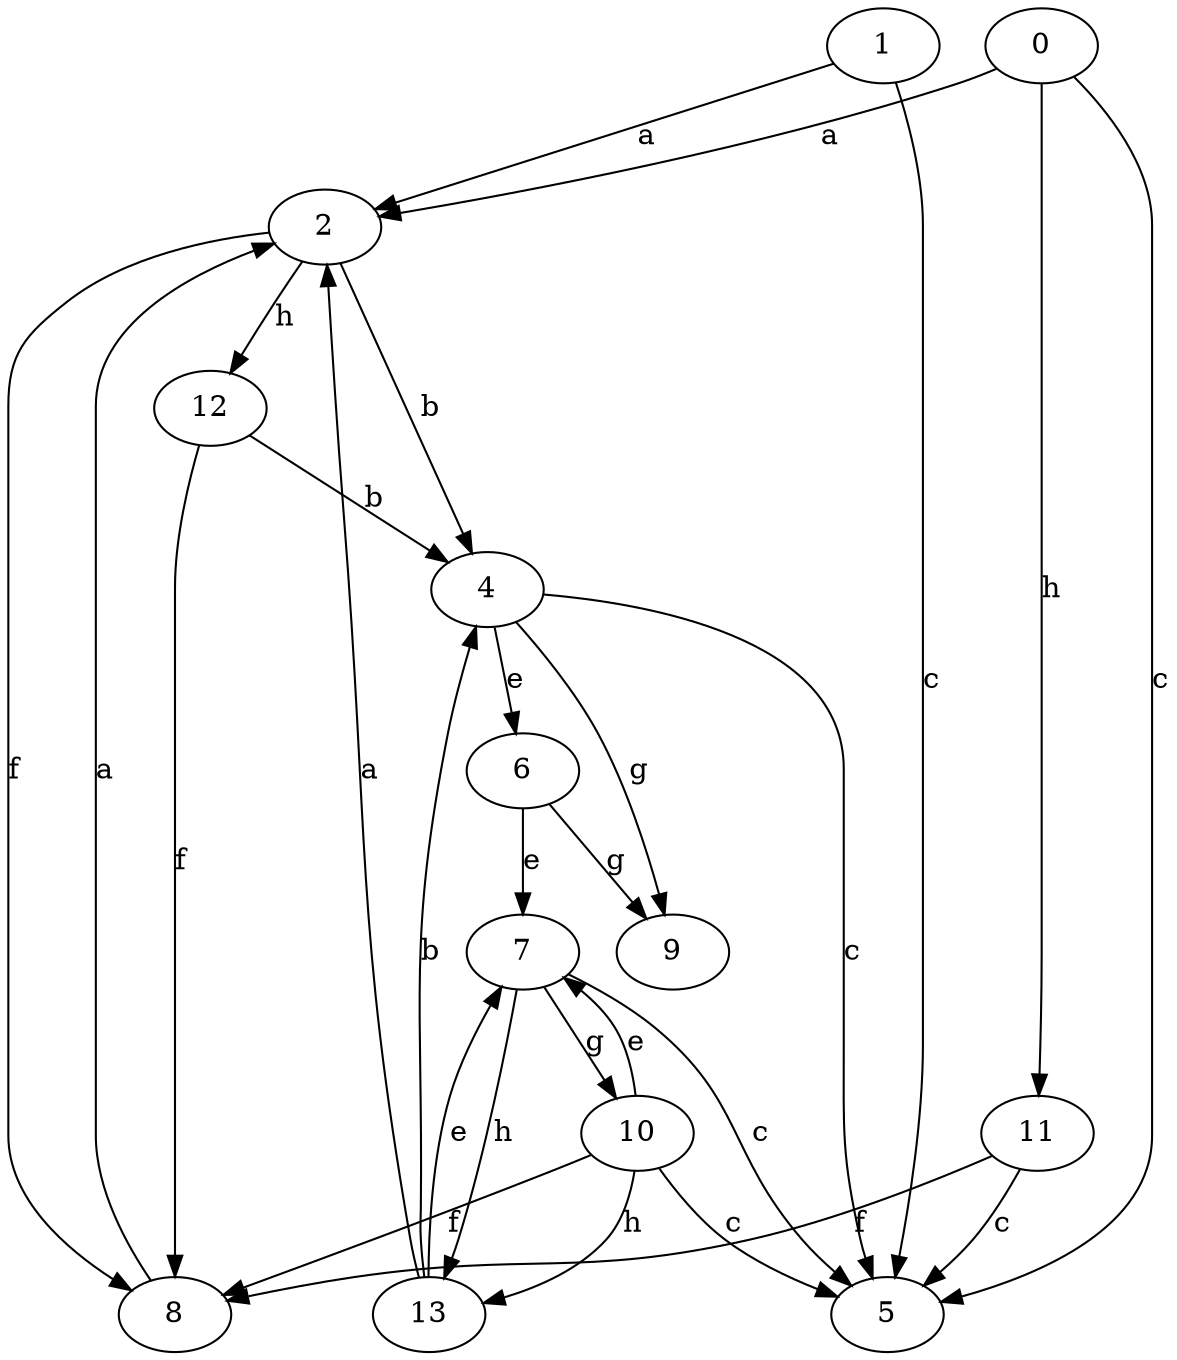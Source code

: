 strict digraph  {
2;
4;
5;
6;
7;
0;
1;
8;
9;
10;
11;
12;
13;
2 -> 4  [label=b];
2 -> 8  [label=f];
2 -> 12  [label=h];
4 -> 5  [label=c];
4 -> 6  [label=e];
4 -> 9  [label=g];
6 -> 7  [label=e];
6 -> 9  [label=g];
7 -> 5  [label=c];
7 -> 10  [label=g];
7 -> 13  [label=h];
0 -> 2  [label=a];
0 -> 5  [label=c];
0 -> 11  [label=h];
1 -> 2  [label=a];
1 -> 5  [label=c];
8 -> 2  [label=a];
10 -> 5  [label=c];
10 -> 7  [label=e];
10 -> 8  [label=f];
10 -> 13  [label=h];
11 -> 5  [label=c];
11 -> 8  [label=f];
12 -> 4  [label=b];
12 -> 8  [label=f];
13 -> 2  [label=a];
13 -> 4  [label=b];
13 -> 7  [label=e];
}
